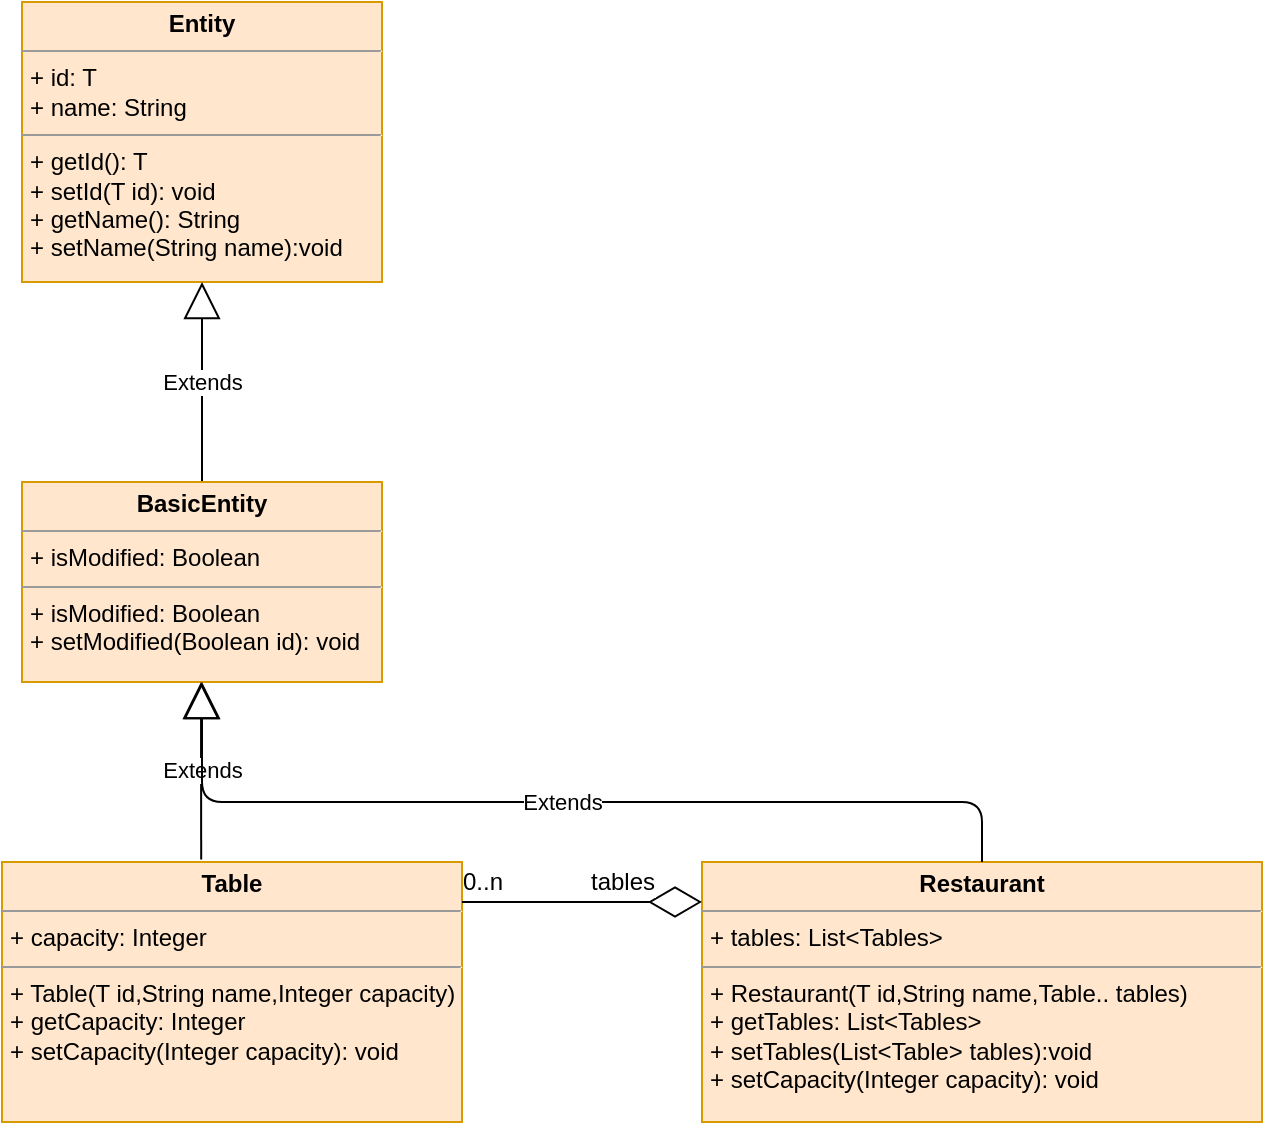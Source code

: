 <mxfile version="12.7.3" type="device"><diagram id="xDym51HTjpefDSdLNKxc" name="Class Diagram Restaurant Reservation System"><mxGraphModel dx="1422" dy="846" grid="1" gridSize="10" guides="1" tooltips="1" connect="1" arrows="1" fold="1" page="1" pageScale="1" pageWidth="850" pageHeight="1100" math="0" shadow="0"><root><mxCell id="0"/><mxCell id="1" parent="0"/><object label="&lt;p style=&quot;margin: 0px ; margin-top: 4px ; text-align: center&quot;&gt;&lt;b&gt;Entity&lt;/b&gt;&lt;/p&gt;&lt;hr size=&quot;1&quot;&gt;&lt;p style=&quot;margin: 0px ; margin-left: 4px&quot;&gt;+ id: T&lt;/p&gt;&lt;p style=&quot;margin: 0px ; margin-left: 4px&quot;&gt;+ name: String&lt;/p&gt;&lt;hr size=&quot;1&quot;&gt;&lt;p style=&quot;margin: 0px ; margin-left: 4px&quot;&gt;+ getId(): T&lt;/p&gt;&lt;p style=&quot;margin: 0px ; margin-left: 4px&quot;&gt;+ setId(T id): void&lt;/p&gt;&lt;p style=&quot;margin: 0px ; margin-left: 4px&quot;&gt;+ getName(): String&lt;/p&gt;&lt;p style=&quot;margin: 0px ; margin-left: 4px&quot;&gt;+ setName(String name):void&lt;/p&gt;" id="o57Hyvc6oji0mtfHBFWo-1"><mxCell style="verticalAlign=top;align=left;overflow=fill;fontSize=12;fontFamily=Helvetica;html=1;fillColor=#ffe6cc;strokeColor=#d79b00;" vertex="1" parent="1"><mxGeometry x="100" y="90" width="180" height="140" as="geometry"/></mxCell></object><mxCell id="o57Hyvc6oji0mtfHBFWo-7" value="Extends" style="endArrow=block;endSize=16;endFill=0;html=1;entryX=0.5;entryY=1;entryDx=0;entryDy=0;" edge="1" parent="1" target="o57Hyvc6oji0mtfHBFWo-1"><mxGeometry width="160" relative="1" as="geometry"><mxPoint x="190" y="330" as="sourcePoint"/><mxPoint x="740" y="430" as="targetPoint"/></mxGeometry></mxCell><object label="&lt;p style=&quot;margin: 0px ; margin-top: 4px ; text-align: center&quot;&gt;&lt;b&gt;BasicEntity&lt;/b&gt;&lt;/p&gt;&lt;hr size=&quot;1&quot;&gt;&lt;p style=&quot;margin: 0px ; margin-left: 4px&quot;&gt;+ isModified: Boolean&lt;/p&gt;&lt;hr size=&quot;1&quot;&gt;&lt;p style=&quot;margin: 0px ; margin-left: 4px&quot;&gt;+ isModified: Boolean&lt;/p&gt;&lt;p style=&quot;margin: 0px ; margin-left: 4px&quot;&gt;+ setModified(Boolean id): void&lt;/p&gt;&lt;p style=&quot;margin: 0px ; margin-left: 4px&quot;&gt;&lt;br&gt;&lt;/p&gt;" id="o57Hyvc6oji0mtfHBFWo-8"><mxCell style="verticalAlign=top;align=left;overflow=fill;fontSize=12;fontFamily=Helvetica;html=1;fillColor=#ffe6cc;strokeColor=#d79b00;" vertex="1" parent="1"><mxGeometry x="100" y="330" width="180" height="100" as="geometry"/></mxCell></object><mxCell id="o57Hyvc6oji0mtfHBFWo-9" value="Extends" style="endArrow=block;endSize=16;endFill=0;html=1;entryX=0.5;entryY=1;entryDx=0;entryDy=0;exitX=0.433;exitY=-0.01;exitDx=0;exitDy=0;exitPerimeter=0;" edge="1" parent="1" source="o57Hyvc6oji0mtfHBFWo-11"><mxGeometry width="160" relative="1" as="geometry"><mxPoint x="190" y="530" as="sourcePoint"/><mxPoint x="189.5" y="430" as="targetPoint"/></mxGeometry></mxCell><object label="&lt;p style=&quot;margin: 0px ; margin-top: 4px ; text-align: center&quot;&gt;&lt;b&gt;Table&lt;/b&gt;&lt;/p&gt;&lt;hr size=&quot;1&quot;&gt;&lt;p style=&quot;margin: 0px ; margin-left: 4px&quot;&gt;+ capacity: Integer&lt;/p&gt;&lt;hr size=&quot;1&quot;&gt;&lt;p style=&quot;margin: 0px ; margin-left: 4px&quot;&gt;+ Table(T id,String name,Integer capacity)&lt;/p&gt;&lt;p style=&quot;margin: 0px ; margin-left: 4px&quot;&gt;+ getCapacity: Integer&lt;/p&gt;&lt;p style=&quot;margin: 0px ; margin-left: 4px&quot;&gt;+ setCapacity(Integer capacity): void&lt;/p&gt;&lt;p style=&quot;margin: 0px ; margin-left: 4px&quot;&gt;&lt;br&gt;&lt;/p&gt;" id="o57Hyvc6oji0mtfHBFWo-11"><mxCell style="verticalAlign=top;align=left;overflow=fill;fontSize=12;fontFamily=Helvetica;html=1;fillColor=#ffe6cc;strokeColor=#d79b00;" vertex="1" parent="1"><mxGeometry x="90" y="520" width="230" height="130" as="geometry"/></mxCell></object><object label="&lt;p style=&quot;margin: 0px ; margin-top: 4px ; text-align: center&quot;&gt;&lt;b&gt;Restaurant&lt;/b&gt;&lt;/p&gt;&lt;hr size=&quot;1&quot;&gt;&lt;p style=&quot;margin: 0px ; margin-left: 4px&quot;&gt;+ tables: List&amp;lt;Tables&amp;gt;&lt;/p&gt;&lt;hr size=&quot;1&quot;&gt;&lt;p style=&quot;margin: 0px ; margin-left: 4px&quot;&gt;+ Restaurant(T id,String name,Table.. tables&lt;span&gt;)&lt;/span&gt;&lt;/p&gt;&lt;p style=&quot;margin: 0px ; margin-left: 4px&quot;&gt;+ getTables: List&amp;lt;Tables&amp;gt;&lt;/p&gt;&lt;p style=&quot;margin: 0px ; margin-left: 4px&quot;&gt;+ setTables(List&amp;lt;Table&amp;gt; tables):void&lt;/p&gt;&lt;p style=&quot;margin: 0px ; margin-left: 4px&quot;&gt;+ setCapacity(Integer capacity): void&lt;/p&gt;&lt;p style=&quot;margin: 0px ; margin-left: 4px&quot;&gt;&lt;br&gt;&lt;/p&gt;" id="o57Hyvc6oji0mtfHBFWo-12"><mxCell style="verticalAlign=top;align=left;overflow=fill;fontSize=12;fontFamily=Helvetica;html=1;fillColor=#ffe6cc;strokeColor=#d79b00;" vertex="1" parent="1"><mxGeometry x="440" y="520" width="280" height="130" as="geometry"/></mxCell></object><mxCell id="o57Hyvc6oji0mtfHBFWo-13" value="Extends" style="endArrow=block;endSize=16;endFill=0;html=1;entryX=0.5;entryY=1;entryDx=0;entryDy=0;exitX=0.5;exitY=0;exitDx=0;exitDy=0;" edge="1" parent="1" source="o57Hyvc6oji0mtfHBFWo-12" target="o57Hyvc6oji0mtfHBFWo-8"><mxGeometry width="160" relative="1" as="geometry"><mxPoint x="200.93" y="529" as="sourcePoint"/><mxPoint x="199.5" y="440" as="targetPoint"/><Array as="points"><mxPoint x="580" y="490"/><mxPoint x="190" y="490"/></Array></mxGeometry></mxCell><mxCell id="o57Hyvc6oji0mtfHBFWo-20" value="" style="endArrow=diamondThin;endFill=0;endSize=24;html=1;" edge="1" parent="1"><mxGeometry width="160" relative="1" as="geometry"><mxPoint x="320" y="540" as="sourcePoint"/><mxPoint x="440" y="540" as="targetPoint"/></mxGeometry></mxCell><mxCell id="o57Hyvc6oji0mtfHBFWo-25" value="tables" style="text;html=1;align=center;verticalAlign=middle;resizable=0;points=[];labelBackgroundColor=#ffffff;" vertex="1" connectable="0" parent="o57Hyvc6oji0mtfHBFWo-20"><mxGeometry x="-0.45" y="1" relative="1" as="geometry"><mxPoint x="47" y="-9" as="offset"/></mxGeometry></mxCell><mxCell id="o57Hyvc6oji0mtfHBFWo-26" value="0..n" style="text;html=1;align=center;verticalAlign=middle;resizable=0;points=[];autosize=1;" vertex="1" parent="1"><mxGeometry x="310" y="520" width="40" height="20" as="geometry"/></mxCell></root></mxGraphModel></diagram></mxfile>